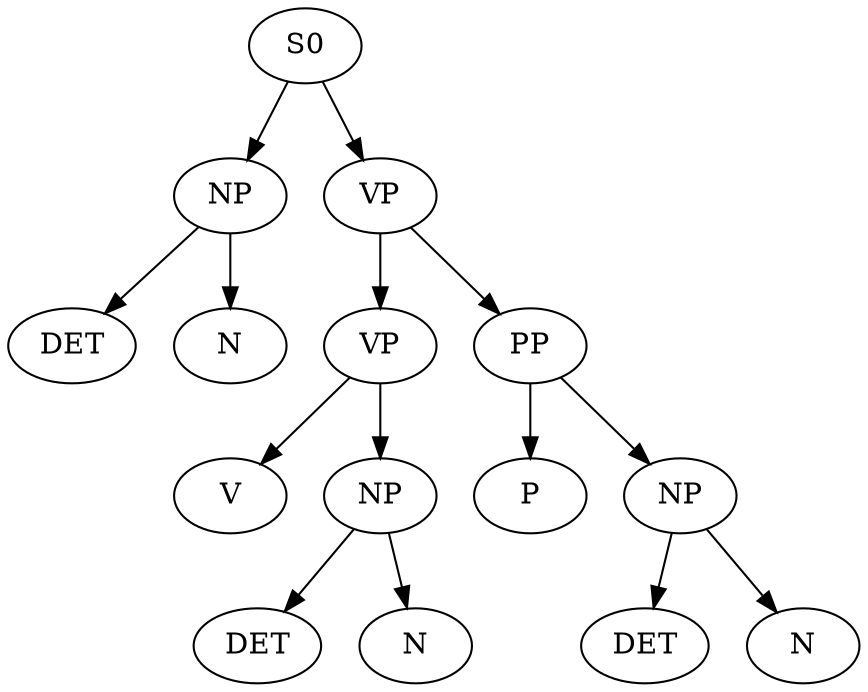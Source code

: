 digraph G {
	graph [bb="0,0,469.52,466.78",
		rankdir=TB
	];
	node [label="\N"];
	4347190672	[height=0.5,
		label=S0,
		pos="170.92,239.61",
		width=0.75];
	4347675152	[height=0.5,
		label=NP,
		pos="88.733,241.54",
		width=0.75];
	4347190672 -> 4347675152	[pos="e,115.98,240.9 143.56,240.25 138.29,240.38 132.68,240.51 127.14,240.64"];
	4347679184	[height=0.5,
		label=VP,
		pos="257.25,236.85",
		width=0.75];
	4347190672 -> 4347679184	[pos="e,229.81,237.73 198.24,238.74 204.69,238.53 211.7,238.31 218.55,238.09"];
	4347675216	[height=0.5,
		label=DET,
		pos="28.832,188.17",
		width=0.80088];
	4347675152 -> 4347675216	[pos="e,45.597,203.11 72.364,226.96 66.649,221.86 60.096,216.03 53.839,210.45"];
	4347675408	[height=0.5,
		label=N,
		pos="31.208,297.3",
		width=0.75];
	4347675152 -> 4347675408	[pos="e,46.666,282.31 73.317,256.48 67.643,261.98 61.078,268.34 54.845,274.39"];
	4347679568	[height=0.5,
		label=VP,
		pos="292.77,157.88",
		width=0.75];
	4347679184 -> 4347679568	[pos="e,284.91,175.35 265.13,219.32 269.59,209.41 275.27,196.78 280.32,185.55"];
	4347688592	[height=0.5,
		label=PP,
		pos="297.42,313.51",
		width=0.75];
	4347679184 -> 4347688592	[pos="e,288.34,296.19 266.36,254.25 271.29,263.66 277.5,275.5 283.06,286.11"];
	4347679440	[height=0.5,
		label=V,
		pos="241.8,95.434",
		width=0.75];
	4347679568 -> 4347679440	[pos="e,254.7,111.24 279.64,141.8 274.25,135.19 267.88,127.39 261.93,120.09"];
	4347679376	[height=0.5,
		label=NP,
		pos="353.44,100.02",
		width=0.75];
	4347679568 -> 4347679376	[pos="e,337.66,115.07 308.39,142.98 314.85,136.82 322.49,129.54 329.62,122.74"];
	4347689936	[height=0.5,
		label=DET,
		pos="350.59,18",
		width=0.80088];
	4347679376 -> 4347689936	[pos="e,351.23,36.436 352.81,81.818 352.46,71.8 352.02,59.12 351.62,47.707"];
	4347679824	[height=0.5,
		label=N,
		pos="431.16,85.831",
		width=0.75];
	4347679376 -> 4347679824	[pos="e,404.87,90.63 379.75,95.217 384.31,94.385 389.12,93.506 393.91,92.632"];
	4347679312	[height=0.5,
		label=P,
		pos="250.68,379.28",
		width=0.75];
	4347688592 -> 4347679312	[pos="e,262.31,362.92 285.62,330.11 280.55,337.25 274.5,345.77 268.87,353.69"];
	4347688208	[height=0.5,
		label=NP,
		pos="362.05,366.89",
		width=0.75];
	4347688592 -> 4347688208	[pos="e,344.68,352.55 314.74,327.82 321.26,333.2 328.82,339.45 335.97,345.35"];
	4347679888	[height=0.5,
		label=DET,
		pos="440.69,375.1",
		width=0.80088];
	4347688208 -> 4347679888	[pos="e,411.97,372.1 389.11,369.71 392.91,370.11 396.89,370.53 400.87,370.94"];
	4347689360	[height=0.5,
		label=N,
		pos="365.46,448.78",
		width=0.75];
	4347688208 -> 4347689360	[pos="e,364.69,430.37 362.8,385.06 363.22,395.06 363.75,407.72 364.22,419.12"];
}
